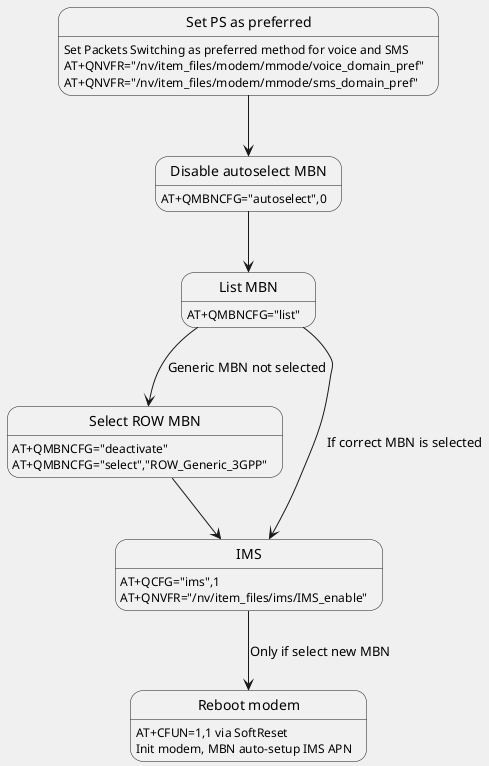 @startuml
skinparam BackgroundColor F0F0F0

state "Disable autoselect MBN" as DautoMBN
DautoMBN:AT+QMBNCFG="autoselect",0

state "List MBN" as ListMBN
ListMBN:AT+QMBNCFG="list"

state "Select ROW MBN" as SelectROWMBN
SelectROWMBN:AT+QMBNCFG="deactivate"
SelectROWMBN:AT+QMBNCFG="select","ROW_Generic_3GPP"

state "Reboot modem" as Reboot
Reboot: AT+CFUN=1,1 via SoftReset
Reboot: Init modem, MBN auto-setup IMS APN

state "IMS"  as IMS
IMS: AT+QCFG="ims",1
IMS: AT+QNVFR="/nv/item_files/ims/IMS_enable"

state "Set PS as preferred" as SetPS
SetPS:Set Packets Switching as preferred method for voice and SMS
SetPS:AT+QNVFR="/nv/item_files/modem/mmode/voice_domain_pref"
SetPS:AT+QNVFR="/nv/item_files/modem/mmode/sms_domain_pref"

SetPS --> DautoMBN
DautoMBN -->  ListMBN 
ListMBN --> SelectROWMBN: Generic MBN not selected
ListMBN --> IMS: If correct MBN is selected


SelectROWMBN --> IMS
IMS --> Reboot: Only if select new MBN



@enduml
